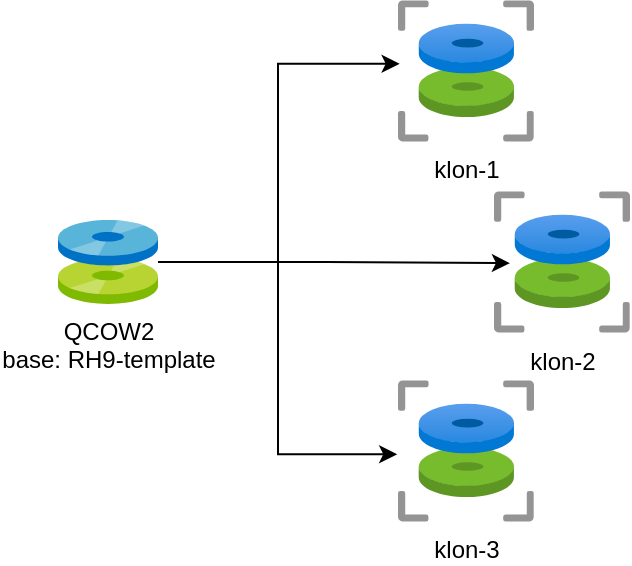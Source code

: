 <mxfile version="26.1.1">
  <diagram name="Strona-1" id="vhok5YCR3U3Ww--PpcSZ">
    <mxGraphModel dx="1464" dy="1391" grid="1" gridSize="10" guides="1" tooltips="1" connect="1" arrows="1" fold="1" page="1" pageScale="1" pageWidth="827" pageHeight="1169" math="0" shadow="0">
      <root>
        <mxCell id="0" />
        <mxCell id="1" parent="0" />
        <mxCell id="OBV7B1ktjhwSiXoPvo9B-2" value="QCOW2&lt;div&gt;base: RH9-template&lt;/div&gt;" style="image;sketch=0;aspect=fixed;html=1;points=[];align=center;fontSize=12;image=img/lib/mscae/Discs.svg;" vertex="1" parent="1">
          <mxGeometry x="70" y="120" width="50" height="42" as="geometry" />
        </mxCell>
        <mxCell id="OBV7B1ktjhwSiXoPvo9B-3" value="klon-1" style="image;aspect=fixed;html=1;points=[];align=center;fontSize=12;image=img/lib/azure2/compute/Disks_Snapshots.svg;" vertex="1" parent="1">
          <mxGeometry x="240" y="10" width="68" height="71" as="geometry" />
        </mxCell>
        <mxCell id="OBV7B1ktjhwSiXoPvo9B-4" value="klon-2" style="image;aspect=fixed;html=1;points=[];align=center;fontSize=12;image=img/lib/azure2/compute/Disks_Snapshots.svg;" vertex="1" parent="1">
          <mxGeometry x="288" y="105.5" width="68" height="71" as="geometry" />
        </mxCell>
        <mxCell id="OBV7B1ktjhwSiXoPvo9B-5" value="klon-3" style="image;aspect=fixed;html=1;points=[];align=center;fontSize=12;image=img/lib/azure2/compute/Disks_Snapshots.svg;" vertex="1" parent="1">
          <mxGeometry x="240" y="200" width="68" height="71" as="geometry" />
        </mxCell>
        <mxCell id="OBV7B1ktjhwSiXoPvo9B-6" style="edgeStyle=orthogonalEdgeStyle;rounded=0;orthogonalLoop=1;jettySize=auto;html=1;entryX=0.012;entryY=0.449;entryDx=0;entryDy=0;entryPerimeter=0;" edge="1" parent="1" source="OBV7B1ktjhwSiXoPvo9B-2" target="OBV7B1ktjhwSiXoPvo9B-3">
          <mxGeometry relative="1" as="geometry" />
        </mxCell>
        <mxCell id="OBV7B1ktjhwSiXoPvo9B-7" style="edgeStyle=orthogonalEdgeStyle;rounded=0;orthogonalLoop=1;jettySize=auto;html=1;entryX=0.117;entryY=0.508;entryDx=0;entryDy=0;entryPerimeter=0;" edge="1" parent="1" source="OBV7B1ktjhwSiXoPvo9B-2" target="OBV7B1ktjhwSiXoPvo9B-4">
          <mxGeometry relative="1" as="geometry" />
        </mxCell>
        <mxCell id="OBV7B1ktjhwSiXoPvo9B-8" style="edgeStyle=orthogonalEdgeStyle;rounded=0;orthogonalLoop=1;jettySize=auto;html=1;entryX=-0.006;entryY=0.523;entryDx=0;entryDy=0;entryPerimeter=0;" edge="1" parent="1" source="OBV7B1ktjhwSiXoPvo9B-2" target="OBV7B1ktjhwSiXoPvo9B-5">
          <mxGeometry relative="1" as="geometry" />
        </mxCell>
      </root>
    </mxGraphModel>
  </diagram>
</mxfile>
